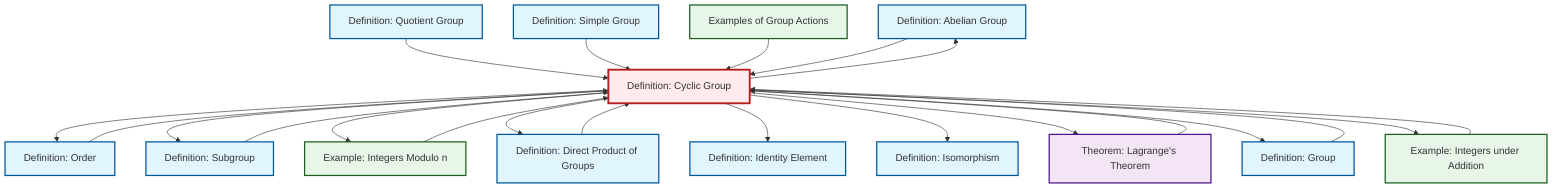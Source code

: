 graph TD
    classDef definition fill:#e1f5fe,stroke:#01579b,stroke-width:2px
    classDef theorem fill:#f3e5f5,stroke:#4a148c,stroke-width:2px
    classDef axiom fill:#fff3e0,stroke:#e65100,stroke-width:2px
    classDef example fill:#e8f5e9,stroke:#1b5e20,stroke-width:2px
    classDef current fill:#ffebee,stroke:#b71c1c,stroke-width:3px
    def-abelian-group["Definition: Abelian Group"]:::definition
    def-group["Definition: Group"]:::definition
    ex-group-action-examples["Examples of Group Actions"]:::example
    def-cyclic-group["Definition: Cyclic Group"]:::definition
    def-quotient-group["Definition: Quotient Group"]:::definition
    def-isomorphism["Definition: Isomorphism"]:::definition
    ex-integers-addition["Example: Integers under Addition"]:::example
    ex-quotient-integers-mod-n["Example: Integers Modulo n"]:::example
    thm-lagrange["Theorem: Lagrange's Theorem"]:::theorem
    def-direct-product["Definition: Direct Product of Groups"]:::definition
    def-simple-group["Definition: Simple Group"]:::definition
    def-subgroup["Definition: Subgroup"]:::definition
    def-order["Definition: Order"]:::definition
    def-identity-element["Definition: Identity Element"]:::definition
    def-cyclic-group --> def-order
    def-cyclic-group --> def-subgroup
    ex-integers-addition --> def-cyclic-group
    def-cyclic-group --> ex-quotient-integers-mod-n
    def-quotient-group --> def-cyclic-group
    def-group --> def-cyclic-group
    def-cyclic-group --> def-direct-product
    def-cyclic-group --> def-identity-element
    def-subgroup --> def-cyclic-group
    def-direct-product --> def-cyclic-group
    def-order --> def-cyclic-group
    thm-lagrange --> def-cyclic-group
    def-simple-group --> def-cyclic-group
    def-cyclic-group --> def-isomorphism
    ex-group-action-examples --> def-cyclic-group
    def-cyclic-group --> thm-lagrange
    ex-quotient-integers-mod-n --> def-cyclic-group
    def-abelian-group --> def-cyclic-group
    def-cyclic-group --> def-abelian-group
    def-cyclic-group --> def-group
    def-cyclic-group --> ex-integers-addition
    class def-cyclic-group current